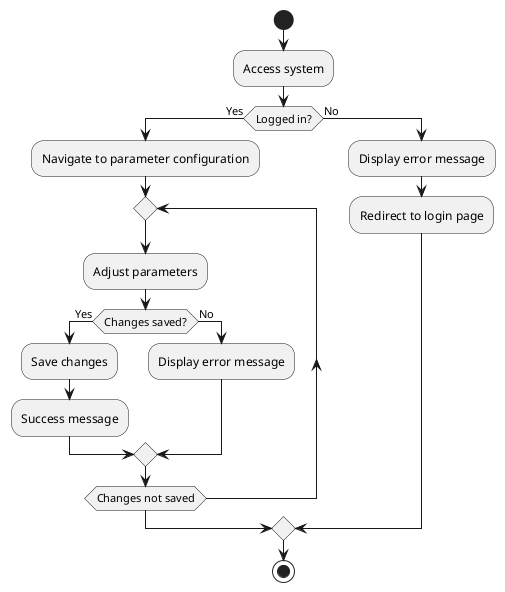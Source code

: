 @startuml
|Main|
start
:Access system;
if (Logged in?) then (Yes)
  :Navigate to parameter configuration;
  repeat
    :Adjust parameters;
    if (Changes saved?) then (Yes)
      :Save changes;
      :Success message;
    else (No)
      :Display error message;
  endif
  repeat while (Changes not saved)
else (No)
  :Display error message;
  :Redirect to login page;
endif

|Main|
stop
@enduml
